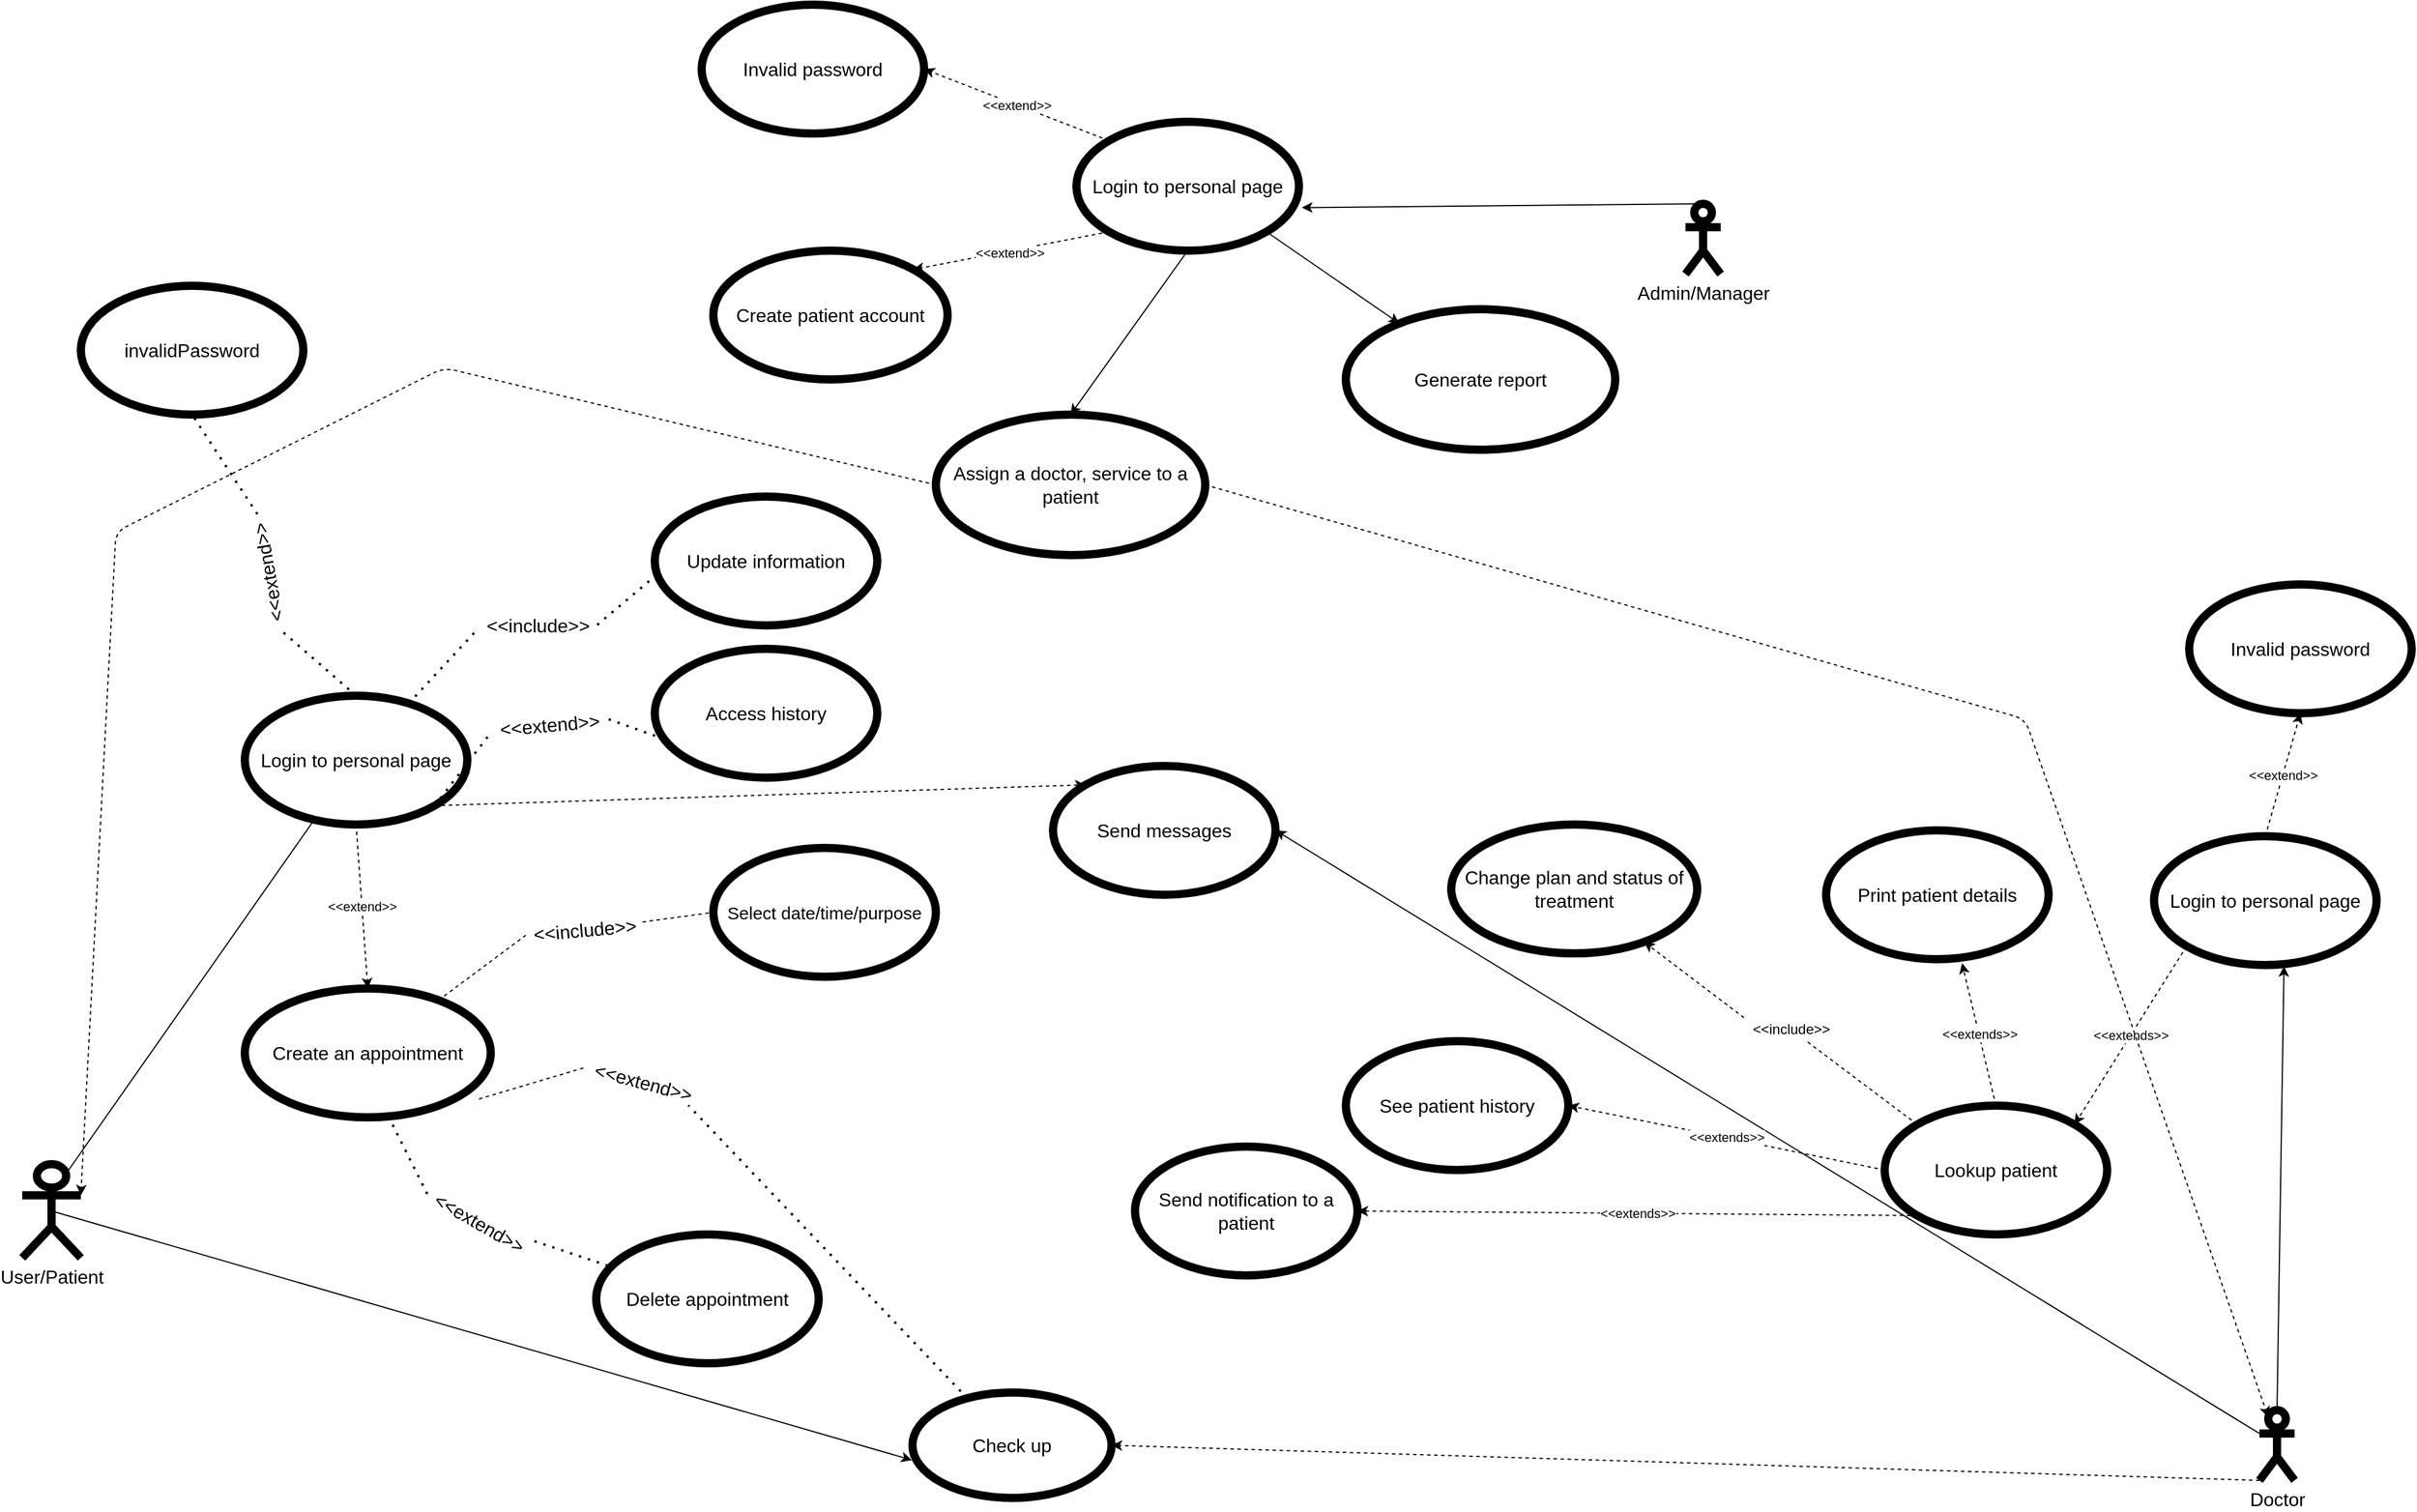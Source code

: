 <mxfile>
    <diagram id="K2-sKBXHWjVMKEcbc7tX" name="Page-1">
        <mxGraphModel dx="989" dy="1914" grid="1" gridSize="10" guides="1" tooltips="1" connect="1" arrows="1" fold="1" page="1" pageScale="1" pageWidth="1600" pageHeight="1200" math="0" shadow="0">
            <root>
                <mxCell id="0"/>
                <mxCell id="1" parent="0"/>
                <mxCell id="7" value="&lt;font style=&quot;font-size: 16px&quot;&gt;Create patient account&lt;/font&gt;" style="ellipse;whiteSpace=wrap;html=1;fontSize=15;strokeWidth=7;" parent="1" vertex="1">
                    <mxGeometry x="650" y="-470" width="200" height="110" as="geometry"/>
                </mxCell>
                <mxCell id="9" value="&lt;font style=&quot;font-size: 16px&quot;&gt;Delete appointment&lt;/font&gt;" style="ellipse;whiteSpace=wrap;html=1;fontSize=15;strokeWidth=7;" parent="1" vertex="1">
                    <mxGeometry x="550" y="370" width="190" height="110" as="geometry"/>
                </mxCell>
                <mxCell id="11" value="&lt;span style=&quot;font-size: 16px&quot;&gt;Print patient details&lt;/span&gt;" style="ellipse;whiteSpace=wrap;html=1;fontSize=15;strokeWidth=7;" parent="1" vertex="1">
                    <mxGeometry x="1600" y="25" width="190" height="110" as="geometry"/>
                </mxCell>
                <mxCell id="13" value="User/Patient" style="shape=umlActor;verticalLabelPosition=bottom;verticalAlign=top;html=1;outlineConnect=0;fontSize=16;strokeWidth=7;" parent="1" vertex="1">
                    <mxGeometry x="60" y="310" width="50" height="80" as="geometry"/>
                </mxCell>
                <mxCell id="73" style="edgeStyle=none;html=1;exitX=0;exitY=1;exitDx=0;exitDy=0;exitPerimeter=0;entryX=1;entryY=0.5;entryDx=0;entryDy=0;dashed=1;strokeColor=default;strokeWidth=1;" parent="1" source="14" target="43" edge="1">
                    <mxGeometry relative="1" as="geometry"/>
                </mxCell>
                <mxCell id="79" style="edgeStyle=none;html=1;exitX=0.5;exitY=0;exitDx=0;exitDy=0;exitPerimeter=0;entryX=0.584;entryY=1.009;entryDx=0;entryDy=0;entryPerimeter=0;" parent="1" source="14" target="76" edge="1">
                    <mxGeometry relative="1" as="geometry"/>
                </mxCell>
                <mxCell id="100" style="edgeStyle=none;html=1;exitX=0;exitY=0.333;exitDx=0;exitDy=0;exitPerimeter=0;entryX=1;entryY=0.5;entryDx=0;entryDy=0;" edge="1" parent="1" source="14" target="24">
                    <mxGeometry relative="1" as="geometry"/>
                </mxCell>
                <mxCell id="14" value="Doctor" style="shape=umlActor;verticalLabelPosition=bottom;verticalAlign=top;html=1;outlineConnect=0;fontSize=16;strokeWidth=7;" parent="1" vertex="1">
                    <mxGeometry x="1970" y="520" width="30" height="60" as="geometry"/>
                </mxCell>
                <mxCell id="92" style="edgeStyle=none;html=1;exitX=0.5;exitY=0;exitDx=0;exitDy=0;exitPerimeter=0;entryX=1.013;entryY=0.666;entryDx=0;entryDy=0;entryPerimeter=0;" parent="1" source="15" target="91" edge="1">
                    <mxGeometry relative="1" as="geometry"/>
                </mxCell>
                <mxCell id="15" value="Admin/Manager" style="shape=umlActor;verticalLabelPosition=bottom;verticalAlign=top;html=1;outlineConnect=0;fontSize=16;strokeWidth=7;" parent="1" vertex="1">
                    <mxGeometry x="1480" y="-510" width="30" height="60" as="geometry"/>
                </mxCell>
                <mxCell id="16" value="&lt;font style=&quot;font-size: 16px&quot;&gt;Create an appointment&lt;/font&gt;" style="ellipse;whiteSpace=wrap;html=1;fontSize=15;strokeWidth=7;" parent="1" vertex="1">
                    <mxGeometry x="250" y="160" width="210" height="110" as="geometry"/>
                </mxCell>
                <mxCell id="74" value="&amp;lt;&amp;lt;extend&amp;gt;&amp;gt;" style="edgeStyle=none;html=1;exitX=0.5;exitY=1;exitDx=0;exitDy=0;entryX=0.5;entryY=0;entryDx=0;entryDy=0;dashed=1;" parent="1" source="23" target="16" edge="1">
                    <mxGeometry relative="1" as="geometry"/>
                </mxCell>
                <mxCell id="89" style="edgeStyle=none;html=1;exitX=1;exitY=1;exitDx=0;exitDy=0;entryX=0;entryY=0;entryDx=0;entryDy=0;dashed=1;" parent="1" source="23" target="24" edge="1">
                    <mxGeometry relative="1" as="geometry"/>
                </mxCell>
                <mxCell id="23" value="&lt;font style=&quot;font-size: 16px&quot;&gt;Login to personal page&lt;/font&gt;" style="ellipse;whiteSpace=wrap;html=1;fontSize=15;strokeWidth=7;" parent="1" vertex="1">
                    <mxGeometry x="250" y="-90" width="190" height="110" as="geometry"/>
                </mxCell>
                <mxCell id="24" value="&lt;span style=&quot;font-size: 16px&quot;&gt;Send messages&lt;/span&gt;" style="ellipse;whiteSpace=wrap;html=1;fontSize=15;strokeWidth=7;" parent="1" vertex="1">
                    <mxGeometry x="940" y="-30" width="190" height="110" as="geometry"/>
                </mxCell>
                <mxCell id="25" value="&lt;font style=&quot;font-size: 16px&quot;&gt;Update information&lt;/font&gt;" style="ellipse;whiteSpace=wrap;html=1;fontSize=15;strokeWidth=7;" parent="1" vertex="1">
                    <mxGeometry x="600" y="-260" width="190" height="110" as="geometry"/>
                </mxCell>
                <mxCell id="29" value="" style="endArrow=none;dashed=1;html=1;fontSize=16;entryX=0;entryY=0.5;entryDx=0;entryDy=0;startArrow=none;" parent="1" source="31" target="30" edge="1">
                    <mxGeometry width="50" height="50" relative="1" as="geometry">
                        <mxPoint x="480" y="355" as="sourcePoint"/>
                        <mxPoint x="550.711" y="305" as="targetPoint"/>
                    </mxGeometry>
                </mxCell>
                <mxCell id="30" value="Select date/time/purpose" style="ellipse;whiteSpace=wrap;html=1;fontSize=15;strokeWidth=7;" parent="1" vertex="1">
                    <mxGeometry x="650" y="40" width="190" height="110" as="geometry"/>
                </mxCell>
                <mxCell id="31" value="&amp;lt;&amp;lt;include&amp;gt;&amp;gt;" style="text;html=1;resizable=0;autosize=1;align=center;verticalAlign=middle;points=[];fillColor=none;strokeColor=none;rounded=0;fontSize=16;rotation=-5;" parent="1" vertex="1">
                    <mxGeometry x="490" y="100" width="100" height="20" as="geometry"/>
                </mxCell>
                <mxCell id="33" value="" style="endArrow=none;dashed=1;html=1;fontSize=16;entryX=0;entryY=0.5;entryDx=0;entryDy=0;" parent="1" source="16" target="31" edge="1">
                    <mxGeometry width="50" height="50" relative="1" as="geometry">
                        <mxPoint x="479.236" y="298.376" as="sourcePoint"/>
                        <mxPoint x="690.0" y="285" as="targetPoint"/>
                    </mxGeometry>
                </mxCell>
                <mxCell id="85" style="edgeStyle=none;html=1;exitX=0;exitY=0;exitDx=0;exitDy=0;dashed=1;startArrow=none;" parent="1" source="58" target="83" edge="1">
                    <mxGeometry relative="1" as="geometry"/>
                </mxCell>
                <mxCell id="86" value="&amp;lt;&amp;lt;extends&amp;gt;&amp;gt;" style="edgeStyle=none;html=1;exitX=0;exitY=1;exitDx=0;exitDy=0;entryX=1;entryY=0.5;entryDx=0;entryDy=0;dashed=1;" parent="1" source="36" target="77" edge="1">
                    <mxGeometry relative="1" as="geometry">
                        <Array as="points"/>
                    </mxGeometry>
                </mxCell>
                <mxCell id="87" value="&amp;lt;&amp;lt;extends&amp;gt;&amp;gt;" style="edgeStyle=none;html=1;exitX=0.5;exitY=0;exitDx=0;exitDy=0;entryX=0.611;entryY=1.031;entryDx=0;entryDy=0;entryPerimeter=0;dashed=1;" parent="1" source="36" target="11" edge="1">
                    <mxGeometry relative="1" as="geometry"/>
                </mxCell>
                <mxCell id="36" value="&lt;font style=&quot;font-size: 16px&quot;&gt;Lookup patient&lt;/font&gt;" style="ellipse;whiteSpace=wrap;html=1;fontSize=15;strokeWidth=7;" parent="1" vertex="1">
                    <mxGeometry x="1650" y="260" width="190" height="110" as="geometry"/>
                </mxCell>
                <mxCell id="41" value="" style="endArrow=none;html=1;fontSize=16;exitX=0.75;exitY=0.1;exitDx=0;exitDy=0;exitPerimeter=0;" parent="1" source="13" target="23" edge="1">
                    <mxGeometry width="50" height="50" relative="1" as="geometry">
                        <mxPoint x="770" y="370" as="sourcePoint"/>
                        <mxPoint x="820" y="320" as="targetPoint"/>
                    </mxGeometry>
                </mxCell>
                <mxCell id="43" value="Check up" style="ellipse;whiteSpace=wrap;html=1;fontSize=16;strokeWidth=7;" parent="1" vertex="1">
                    <mxGeometry x="820" y="505" width="170" height="90" as="geometry"/>
                </mxCell>
                <mxCell id="44" value="&amp;lt;&amp;lt;extend&amp;gt;&amp;gt;" style="text;html=1;resizable=0;autosize=1;align=center;verticalAlign=middle;points=[];fillColor=none;strokeColor=none;rounded=0;fontSize=16;rotation=15;" parent="1" vertex="1">
                    <mxGeometry x="540" y="230" width="100" height="20" as="geometry"/>
                </mxCell>
                <mxCell id="45" value="" style="endArrow=none;dashed=1;html=1;fontSize=16;entryX=0;entryY=0.5;entryDx=0;entryDy=0;exitX=0.952;exitY=0.858;exitDx=0;exitDy=0;exitPerimeter=0;" parent="1" source="16" target="44" edge="1">
                    <mxGeometry width="50" height="50" relative="1" as="geometry">
                        <mxPoint x="589.999" y="315.99" as="sourcePoint"/>
                        <mxPoint x="840.98" y="385" as="targetPoint"/>
                    </mxGeometry>
                </mxCell>
                <mxCell id="46" value="" style="endArrow=none;dashed=1;html=1;dashPattern=1 3;strokeWidth=2;fontSize=16;entryX=0.925;entryY=0.956;entryDx=0;entryDy=0;entryPerimeter=0;" parent="1" source="43" target="44" edge="1">
                    <mxGeometry width="50" height="50" relative="1" as="geometry">
                        <mxPoint x="450" y="510" as="sourcePoint"/>
                        <mxPoint x="500" y="460" as="targetPoint"/>
                    </mxGeometry>
                </mxCell>
                <mxCell id="47" value="&amp;lt;&amp;lt;extend&amp;gt;&amp;gt;" style="text;html=1;resizable=0;autosize=1;align=center;verticalAlign=middle;points=[];fillColor=none;strokeColor=none;rounded=0;fontSize=16;rotation=30;" parent="1" vertex="1">
                    <mxGeometry x="400" y="350" width="100" height="20" as="geometry"/>
                </mxCell>
                <mxCell id="50" value="" style="endArrow=none;dashed=1;html=1;dashPattern=1 3;strokeWidth=2;fontSize=16;exitX=0.584;exitY=0.993;exitDx=0;exitDy=0;exitPerimeter=0;entryX=-0.004;entryY=0.547;entryDx=0;entryDy=0;entryPerimeter=0;" parent="1" source="16" target="47" edge="1">
                    <mxGeometry width="50" height="50" relative="1" as="geometry">
                        <mxPoint x="450" y="510" as="sourcePoint"/>
                        <mxPoint x="370" y="410" as="targetPoint"/>
                    </mxGeometry>
                </mxCell>
                <mxCell id="51" value="" style="endArrow=none;dashed=1;html=1;dashPattern=1 3;strokeWidth=2;fontSize=16;" parent="1" source="47" target="9" edge="1">
                    <mxGeometry width="50" height="50" relative="1" as="geometry">
                        <mxPoint x="392.64" y="319.23" as="sourcePoint"/>
                        <mxPoint x="438.752" y="399.209" as="targetPoint"/>
                    </mxGeometry>
                </mxCell>
                <mxCell id="57" value="&amp;lt;&amp;lt;extends&amp;gt;&amp;gt;" style="edgeStyle=none;html=1;exitX=0;exitY=0.5;exitDx=0;exitDy=0;entryX=1;entryY=0.5;entryDx=0;entryDy=0;strokeColor=default;dashed=1;strokeWidth=1;" parent="1" source="36" target="56" edge="1">
                    <mxGeometry width="50" height="50" relative="1" as="geometry">
                        <mxPoint x="560" y="-108" as="sourcePoint"/>
                        <mxPoint x="810" y="-120" as="targetPoint"/>
                    </mxGeometry>
                </mxCell>
                <mxCell id="62" value="&amp;lt;&amp;lt;include&amp;gt;&amp;gt;" style="text;html=1;resizable=0;autosize=1;align=center;verticalAlign=middle;points=[];fillColor=none;strokeColor=none;rounded=0;fontSize=16;rotation=0;" parent="1" vertex="1">
                    <mxGeometry x="450" y="-160" width="100" height="20" as="geometry"/>
                </mxCell>
                <mxCell id="63" value="" style="endArrow=none;dashed=1;html=1;dashPattern=1 3;strokeWidth=2;fontSize=16;entryX=-0.003;entryY=0.608;entryDx=0;entryDy=0;entryPerimeter=0;" parent="1" source="23" target="62" edge="1">
                    <mxGeometry width="50" height="50" relative="1" as="geometry">
                        <mxPoint x="960" y="172" as="sourcePoint"/>
                        <mxPoint x="740" y="220" as="targetPoint"/>
                    </mxGeometry>
                </mxCell>
                <mxCell id="64" value="" style="endArrow=none;dashed=1;html=1;dashPattern=1 3;strokeWidth=2;fontSize=16;exitX=1.009;exitY=0.478;exitDx=0;exitDy=0;exitPerimeter=0;entryX=0.005;entryY=0.612;entryDx=0;entryDy=0;entryPerimeter=0;" parent="1" source="62" target="25" edge="1">
                    <mxGeometry width="50" height="50" relative="1" as="geometry">
                        <mxPoint x="970" y="182" as="sourcePoint"/>
                        <mxPoint x="1220" y="170" as="targetPoint"/>
                    </mxGeometry>
                </mxCell>
                <mxCell id="65" value="&lt;font style=&quot;font-size: 16px&quot;&gt;Access history&lt;/font&gt;" style="ellipse;whiteSpace=wrap;html=1;fontSize=15;strokeWidth=7;" parent="1" vertex="1">
                    <mxGeometry x="600" y="-130" width="190" height="110" as="geometry"/>
                </mxCell>
                <mxCell id="69" value="&amp;lt;&amp;lt;extend&amp;gt;&amp;gt;" style="text;html=1;resizable=0;autosize=1;align=center;verticalAlign=middle;points=[];fillColor=none;strokeColor=none;rounded=0;fontSize=16;rotation=-5;" parent="1" vertex="1">
                    <mxGeometry x="460.0" y="-75" width="100" height="20" as="geometry"/>
                </mxCell>
                <mxCell id="70" value="" style="endArrow=none;dashed=1;html=1;dashPattern=1 3;strokeWidth=2;fontSize=16;entryX=-0.003;entryY=0.608;entryDx=0;entryDy=0;entryPerimeter=0;exitX=1;exitY=1;exitDx=0;exitDy=0;" parent="1" source="23" target="69" edge="1">
                    <mxGeometry width="50" height="50" relative="1" as="geometry">
                        <mxPoint x="305.76" y="33.75" as="sourcePoint"/>
                        <mxPoint x="10.92" y="156.25" as="targetPoint"/>
                    </mxGeometry>
                </mxCell>
                <mxCell id="71" value="" style="endArrow=none;dashed=1;html=1;dashPattern=1 3;strokeWidth=2;fontSize=16;exitX=1.009;exitY=0.478;exitDx=0;exitDy=0;exitPerimeter=0;entryX=0.045;entryY=0.702;entryDx=0;entryDy=0;entryPerimeter=0;" parent="1" source="69" target="65" edge="1">
                    <mxGeometry width="50" height="50" relative="1" as="geometry">
                        <mxPoint x="240.92" y="118.25" as="sourcePoint"/>
                        <mxPoint x="424.245" y="103.51" as="targetPoint"/>
                    </mxGeometry>
                </mxCell>
                <mxCell id="56" value="&lt;span style=&quot;font-size: 16px&quot;&gt;See patient history&lt;/span&gt;" style="ellipse;whiteSpace=wrap;html=1;fontSize=15;strokeWidth=7;" parent="1" vertex="1">
                    <mxGeometry x="1190" y="205" width="190" height="110" as="geometry"/>
                </mxCell>
                <mxCell id="53" value="" style="endArrow=classic;html=1;fontSize=16;exitX=0.5;exitY=0.5;exitDx=0;exitDy=0;exitPerimeter=0;entryX=-0.003;entryY=0.641;entryDx=0;entryDy=0;entryPerimeter=0;" parent="1" source="13" target="43" edge="1">
                    <mxGeometry width="50" height="50" relative="1" as="geometry">
                        <mxPoint x="450" y="460" as="sourcePoint"/>
                        <mxPoint x="500" y="410" as="targetPoint"/>
                    </mxGeometry>
                </mxCell>
                <mxCell id="81" value="&amp;lt;&amp;lt;extends&amp;gt;&amp;gt;" style="edgeStyle=none;html=1;exitX=0;exitY=1;exitDx=0;exitDy=0;entryX=1;entryY=0;entryDx=0;entryDy=0;dashed=1;" parent="1" source="76" target="36" edge="1">
                    <mxGeometry relative="1" as="geometry"/>
                </mxCell>
                <mxCell id="111" value="&amp;lt;&amp;lt;extend&amp;gt;&amp;gt;" style="edgeStyle=none;html=1;exitX=0.5;exitY=0;exitDx=0;exitDy=0;entryX=0.5;entryY=1;entryDx=0;entryDy=0;dashed=1;" edge="1" parent="1" source="76" target="103">
                    <mxGeometry relative="1" as="geometry"/>
                </mxCell>
                <mxCell id="76" value="&lt;font style=&quot;font-size: 16px&quot;&gt;Login to personal page&lt;/font&gt;" style="ellipse;whiteSpace=wrap;html=1;fontSize=15;strokeWidth=7;" parent="1" vertex="1">
                    <mxGeometry x="1880" y="30" width="190" height="110" as="geometry"/>
                </mxCell>
                <mxCell id="77" value="&lt;font style=&quot;font-size: 16px&quot;&gt;Send notification to a patient&lt;/font&gt;" style="ellipse;whiteSpace=wrap;html=1;fontSize=15;strokeWidth=7;" parent="1" vertex="1">
                    <mxGeometry x="1010" y="295" width="190" height="110" as="geometry"/>
                </mxCell>
                <mxCell id="83" value="&lt;span style=&quot;font-size: 16px&quot;&gt;Change plan and status of treatment&lt;br&gt;&lt;/span&gt;" style="ellipse;whiteSpace=wrap;html=1;fontSize=15;strokeWidth=7;" parent="1" vertex="1">
                    <mxGeometry x="1280" y="20" width="210" height="110" as="geometry"/>
                </mxCell>
                <mxCell id="58" value="&amp;lt;&amp;lt;include&amp;gt;&amp;gt;" style="text;html=1;align=center;verticalAlign=middle;resizable=0;points=[];autosize=1;strokeColor=none;fillColor=none;strokeWidth=10;" parent="1" vertex="1">
                    <mxGeometry x="1530" y="185" width="80" height="20" as="geometry"/>
                </mxCell>
                <mxCell id="88" value="" style="edgeStyle=none;html=1;exitX=0;exitY=0;exitDx=0;exitDy=0;dashed=1;endArrow=none;" parent="1" source="36" target="58" edge="1">
                    <mxGeometry relative="1" as="geometry">
                        <mxPoint x="1677.524" y="276.284" as="sourcePoint"/>
                        <mxPoint x="1448.828" y="118.672" as="targetPoint"/>
                    </mxGeometry>
                </mxCell>
                <mxCell id="93" style="edgeStyle=none;html=1;exitX=0;exitY=1;exitDx=0;exitDy=0;dashed=1;entryX=1;entryY=0;entryDx=0;entryDy=0;" parent="1" source="91" target="7" edge="1">
                    <mxGeometry relative="1" as="geometry">
                        <mxPoint x="832.216" y="-446.804" as="targetPoint"/>
                    </mxGeometry>
                </mxCell>
                <mxCell id="116" value="&amp;lt;&amp;lt;extend&amp;gt;&amp;gt;" style="edgeLabel;html=1;align=center;verticalAlign=middle;resizable=0;points=[];" connectable="0" vertex="1" parent="93">
                    <mxGeometry x="0.022" y="1" relative="1" as="geometry">
                        <mxPoint as="offset"/>
                    </mxGeometry>
                </mxCell>
                <mxCell id="95" style="edgeStyle=none;html=1;exitX=0.5;exitY=1;exitDx=0;exitDy=0;entryX=0.5;entryY=0;entryDx=0;entryDy=0;" parent="1" source="91" target="94" edge="1">
                    <mxGeometry relative="1" as="geometry"/>
                </mxCell>
                <mxCell id="97" style="edgeStyle=none;html=1;exitX=1;exitY=1;exitDx=0;exitDy=0;" parent="1" source="91" target="96" edge="1">
                    <mxGeometry relative="1" as="geometry"/>
                </mxCell>
                <mxCell id="110" value="&amp;lt;&amp;lt;extend&amp;gt;&amp;gt;" style="edgeStyle=none;html=1;exitX=0;exitY=0;exitDx=0;exitDy=0;entryX=1;entryY=0.5;entryDx=0;entryDy=0;dashed=1;" edge="1" parent="1" source="91" target="108">
                    <mxGeometry relative="1" as="geometry"/>
                </mxCell>
                <mxCell id="91" value="&lt;span style=&quot;font-size: 16px&quot;&gt;Login to personal page&lt;br&gt;&lt;/span&gt;" style="ellipse;whiteSpace=wrap;html=1;fontSize=15;strokeWidth=7;" parent="1" vertex="1">
                    <mxGeometry x="960" y="-580" width="190" height="110" as="geometry"/>
                </mxCell>
                <mxCell id="114" style="edgeStyle=none;html=1;exitX=0;exitY=0.5;exitDx=0;exitDy=0;entryX=1;entryY=0.333;entryDx=0;entryDy=0;entryPerimeter=0;dashed=1;" edge="1" parent="1" source="94" target="13">
                    <mxGeometry relative="1" as="geometry">
                        <Array as="points">
                            <mxPoint x="420" y="-370"/>
                            <mxPoint x="140" y="-230"/>
                        </Array>
                    </mxGeometry>
                </mxCell>
                <mxCell id="115" style="edgeStyle=none;html=1;exitX=1;exitY=0.5;exitDx=0;exitDy=0;entryX=0.25;entryY=0.1;entryDx=0;entryDy=0;entryPerimeter=0;dashed=1;targetPerimeterSpacing=5;" edge="1" parent="1" source="94" target="14">
                    <mxGeometry relative="1" as="geometry">
                        <Array as="points">
                            <mxPoint x="1770" y="-70"/>
                        </Array>
                    </mxGeometry>
                </mxCell>
                <mxCell id="94" value="&lt;span style=&quot;font-size: 16px&quot;&gt;Assign a doctor, service to a patient&lt;br&gt;&lt;/span&gt;" style="ellipse;whiteSpace=wrap;html=1;fontSize=15;strokeWidth=7;" parent="1" vertex="1">
                    <mxGeometry x="840" y="-330" width="230" height="120" as="geometry"/>
                </mxCell>
                <mxCell id="96" value="&lt;span style=&quot;font-size: 16px&quot;&gt;Generate report&lt;br&gt;&lt;/span&gt;" style="ellipse;whiteSpace=wrap;html=1;fontSize=15;strokeWidth=7;" parent="1" vertex="1">
                    <mxGeometry x="1190" y="-420" width="230" height="120" as="geometry"/>
                </mxCell>
                <mxCell id="103" value="&lt;font style=&quot;font-size: 16px&quot;&gt;Invalid password&lt;/font&gt;" style="ellipse;whiteSpace=wrap;html=1;fontSize=15;strokeWidth=7;" vertex="1" parent="1">
                    <mxGeometry x="1910" y="-185" width="190" height="110" as="geometry"/>
                </mxCell>
                <mxCell id="104" value="&amp;lt;&amp;lt;extend&amp;gt;&amp;gt;" style="text;html=1;resizable=0;autosize=1;align=center;verticalAlign=middle;points=[];fillColor=none;strokeColor=none;rounded=0;fontSize=16;rotation=-100;" vertex="1" parent="1">
                    <mxGeometry x="220" y="-205" width="100" height="20" as="geometry"/>
                </mxCell>
                <mxCell id="105" value="" style="endArrow=none;dashed=1;html=1;dashPattern=1 3;strokeWidth=2;fontSize=16;entryX=-0.003;entryY=0.608;entryDx=0;entryDy=0;entryPerimeter=0;exitX=0.5;exitY=0;exitDx=0;exitDy=0;" edge="1" parent="1" target="104" source="23">
                    <mxGeometry width="50" height="50" relative="1" as="geometry">
                        <mxPoint x="90" y="-218" as="sourcePoint"/>
                        <mxPoint x="-130" y="-170" as="targetPoint"/>
                    </mxGeometry>
                </mxCell>
                <mxCell id="106" value="" style="endArrow=none;dashed=1;html=1;dashPattern=1 3;strokeWidth=2;fontSize=16;exitX=1.009;exitY=0.478;exitDx=0;exitDy=0;exitPerimeter=0;entryX=0.5;entryY=1;entryDx=0;entryDy=0;" edge="1" parent="1" source="104" target="109">
                    <mxGeometry width="50" height="50" relative="1" as="geometry">
                        <mxPoint x="100" y="-208" as="sourcePoint"/>
                        <mxPoint x="350" y="-220" as="targetPoint"/>
                    </mxGeometry>
                </mxCell>
                <mxCell id="108" value="&lt;font style=&quot;font-size: 16px&quot;&gt;Invalid password&lt;/font&gt;" style="ellipse;whiteSpace=wrap;html=1;fontSize=15;strokeWidth=7;" vertex="1" parent="1">
                    <mxGeometry x="640" y="-680" width="190" height="110" as="geometry"/>
                </mxCell>
                <mxCell id="109" value="&lt;font style=&quot;font-size: 16px&quot;&gt;invalidPassword&lt;/font&gt;" style="ellipse;whiteSpace=wrap;html=1;fontSize=15;strokeWidth=7;" vertex="1" parent="1">
                    <mxGeometry x="110" y="-440" width="190" height="110" as="geometry"/>
                </mxCell>
            </root>
        </mxGraphModel>
    </diagram>
</mxfile>